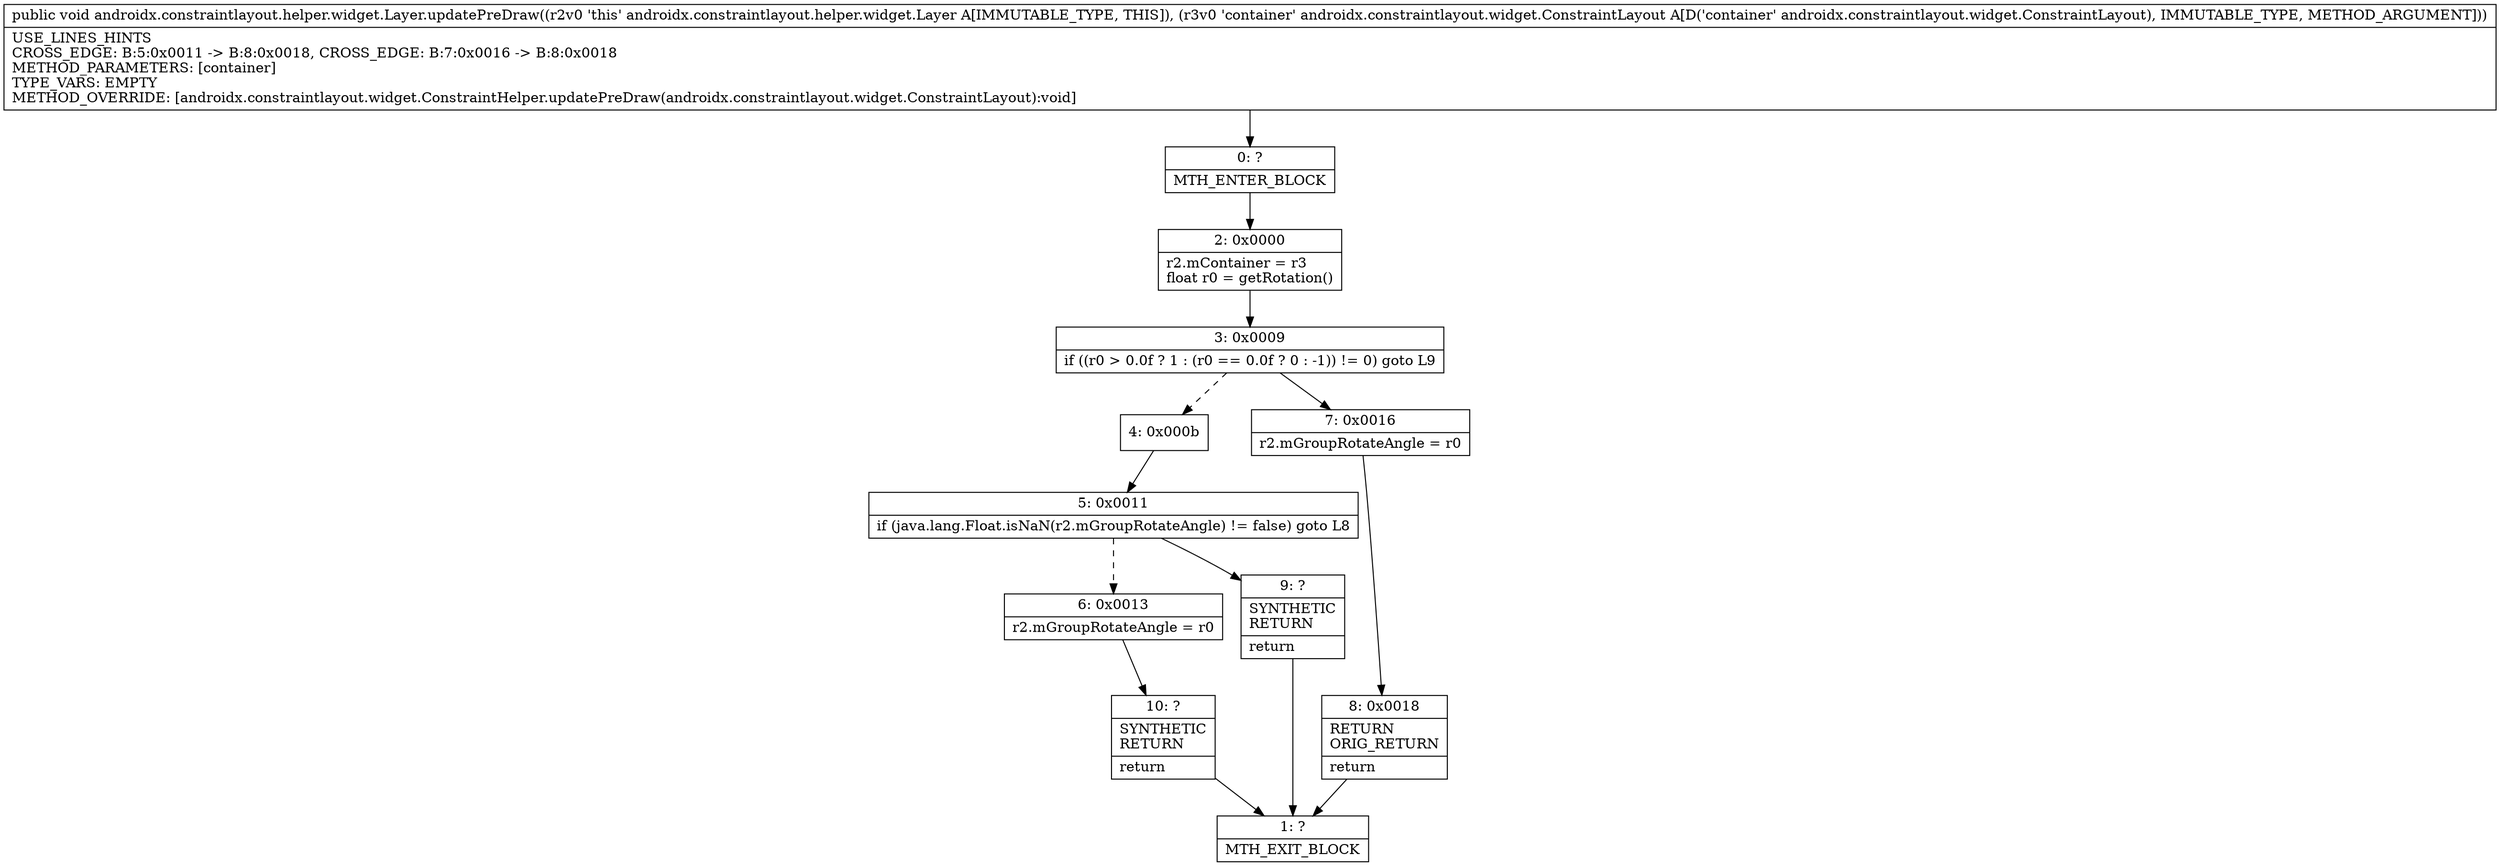 digraph "CFG forandroidx.constraintlayout.helper.widget.Layer.updatePreDraw(Landroidx\/constraintlayout\/widget\/ConstraintLayout;)V" {
Node_0 [shape=record,label="{0\:\ ?|MTH_ENTER_BLOCK\l}"];
Node_2 [shape=record,label="{2\:\ 0x0000|r2.mContainer = r3\lfloat r0 = getRotation()\l}"];
Node_3 [shape=record,label="{3\:\ 0x0009|if ((r0 \> 0.0f ? 1 : (r0 == 0.0f ? 0 : \-1)) != 0) goto L9\l}"];
Node_4 [shape=record,label="{4\:\ 0x000b}"];
Node_5 [shape=record,label="{5\:\ 0x0011|if (java.lang.Float.isNaN(r2.mGroupRotateAngle) != false) goto L8\l}"];
Node_6 [shape=record,label="{6\:\ 0x0013|r2.mGroupRotateAngle = r0\l}"];
Node_10 [shape=record,label="{10\:\ ?|SYNTHETIC\lRETURN\l|return\l}"];
Node_1 [shape=record,label="{1\:\ ?|MTH_EXIT_BLOCK\l}"];
Node_9 [shape=record,label="{9\:\ ?|SYNTHETIC\lRETURN\l|return\l}"];
Node_7 [shape=record,label="{7\:\ 0x0016|r2.mGroupRotateAngle = r0\l}"];
Node_8 [shape=record,label="{8\:\ 0x0018|RETURN\lORIG_RETURN\l|return\l}"];
MethodNode[shape=record,label="{public void androidx.constraintlayout.helper.widget.Layer.updatePreDraw((r2v0 'this' androidx.constraintlayout.helper.widget.Layer A[IMMUTABLE_TYPE, THIS]), (r3v0 'container' androidx.constraintlayout.widget.ConstraintLayout A[D('container' androidx.constraintlayout.widget.ConstraintLayout), IMMUTABLE_TYPE, METHOD_ARGUMENT]))  | USE_LINES_HINTS\lCROSS_EDGE: B:5:0x0011 \-\> B:8:0x0018, CROSS_EDGE: B:7:0x0016 \-\> B:8:0x0018\lMETHOD_PARAMETERS: [container]\lTYPE_VARS: EMPTY\lMETHOD_OVERRIDE: [androidx.constraintlayout.widget.ConstraintHelper.updatePreDraw(androidx.constraintlayout.widget.ConstraintLayout):void]\l}"];
MethodNode -> Node_0;Node_0 -> Node_2;
Node_2 -> Node_3;
Node_3 -> Node_4[style=dashed];
Node_3 -> Node_7;
Node_4 -> Node_5;
Node_5 -> Node_6[style=dashed];
Node_5 -> Node_9;
Node_6 -> Node_10;
Node_10 -> Node_1;
Node_9 -> Node_1;
Node_7 -> Node_8;
Node_8 -> Node_1;
}

